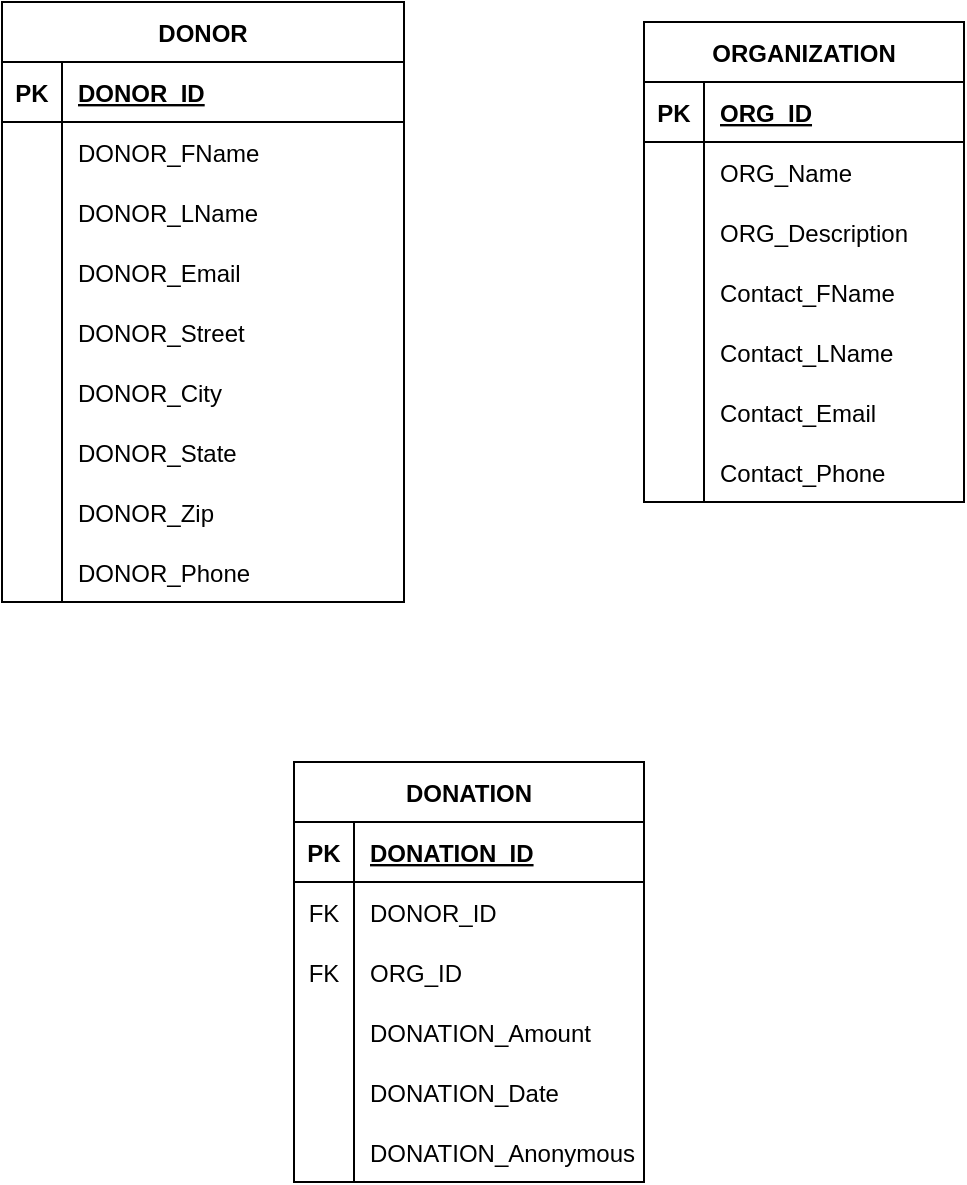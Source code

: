 <mxfile version="23.0.2" type="github">
  <diagram id="R2lEEEUBdFMjLlhIrx00" name="Page-1">
    <mxGraphModel dx="1434" dy="754" grid="1" gridSize="10" guides="1" tooltips="1" connect="1" arrows="1" fold="1" page="1" pageScale="1" pageWidth="850" pageHeight="1100" math="0" shadow="0" extFonts="Permanent Marker^https://fonts.googleapis.com/css?family=Permanent+Marker">
      <root>
        <mxCell id="0" />
        <mxCell id="1" parent="0" />
        <mxCell id="C-vyLk0tnHw3VtMMgP7b-23" value="DONOR" style="shape=table;startSize=30;container=1;collapsible=1;childLayout=tableLayout;fixedRows=1;rowLines=0;fontStyle=1;align=center;resizeLast=1;" parent="1" vertex="1">
          <mxGeometry x="119" y="120" width="201" height="300" as="geometry" />
        </mxCell>
        <mxCell id="C-vyLk0tnHw3VtMMgP7b-24" value="" style="shape=partialRectangle;collapsible=0;dropTarget=0;pointerEvents=0;fillColor=none;points=[[0,0.5],[1,0.5]];portConstraint=eastwest;top=0;left=0;right=0;bottom=1;" parent="C-vyLk0tnHw3VtMMgP7b-23" vertex="1">
          <mxGeometry y="30" width="201" height="30" as="geometry" />
        </mxCell>
        <mxCell id="C-vyLk0tnHw3VtMMgP7b-25" value="PK" style="shape=partialRectangle;overflow=hidden;connectable=0;fillColor=none;top=0;left=0;bottom=0;right=0;fontStyle=1;" parent="C-vyLk0tnHw3VtMMgP7b-24" vertex="1">
          <mxGeometry width="30" height="30" as="geometry">
            <mxRectangle width="30" height="30" as="alternateBounds" />
          </mxGeometry>
        </mxCell>
        <mxCell id="C-vyLk0tnHw3VtMMgP7b-26" value="DONOR_ID" style="shape=partialRectangle;overflow=hidden;connectable=0;fillColor=none;top=0;left=0;bottom=0;right=0;align=left;spacingLeft=6;fontStyle=5;" parent="C-vyLk0tnHw3VtMMgP7b-24" vertex="1">
          <mxGeometry x="30" width="171" height="30" as="geometry">
            <mxRectangle width="171" height="30" as="alternateBounds" />
          </mxGeometry>
        </mxCell>
        <mxCell id="C-vyLk0tnHw3VtMMgP7b-27" value="" style="shape=partialRectangle;collapsible=0;dropTarget=0;pointerEvents=0;fillColor=none;points=[[0,0.5],[1,0.5]];portConstraint=eastwest;top=0;left=0;right=0;bottom=0;" parent="C-vyLk0tnHw3VtMMgP7b-23" vertex="1">
          <mxGeometry y="60" width="201" height="30" as="geometry" />
        </mxCell>
        <mxCell id="C-vyLk0tnHw3VtMMgP7b-28" value="" style="shape=partialRectangle;overflow=hidden;connectable=0;fillColor=none;top=0;left=0;bottom=0;right=0;" parent="C-vyLk0tnHw3VtMMgP7b-27" vertex="1">
          <mxGeometry width="30" height="30" as="geometry">
            <mxRectangle width="30" height="30" as="alternateBounds" />
          </mxGeometry>
        </mxCell>
        <mxCell id="C-vyLk0tnHw3VtMMgP7b-29" value="DONOR_FName" style="shape=partialRectangle;overflow=hidden;connectable=0;fillColor=none;top=0;left=0;bottom=0;right=0;align=left;spacingLeft=6;" parent="C-vyLk0tnHw3VtMMgP7b-27" vertex="1">
          <mxGeometry x="30" width="171" height="30" as="geometry">
            <mxRectangle width="171" height="30" as="alternateBounds" />
          </mxGeometry>
        </mxCell>
        <mxCell id="3hY01HaACpjOvRpewKqC-8" style="shape=partialRectangle;collapsible=0;dropTarget=0;pointerEvents=0;fillColor=none;points=[[0,0.5],[1,0.5]];portConstraint=eastwest;top=0;left=0;right=0;bottom=0;" vertex="1" parent="C-vyLk0tnHw3VtMMgP7b-23">
          <mxGeometry y="90" width="201" height="30" as="geometry" />
        </mxCell>
        <mxCell id="3hY01HaACpjOvRpewKqC-9" style="shape=partialRectangle;overflow=hidden;connectable=0;fillColor=none;top=0;left=0;bottom=0;right=0;" vertex="1" parent="3hY01HaACpjOvRpewKqC-8">
          <mxGeometry width="30" height="30" as="geometry">
            <mxRectangle width="30" height="30" as="alternateBounds" />
          </mxGeometry>
        </mxCell>
        <mxCell id="3hY01HaACpjOvRpewKqC-10" value="DONOR_LName" style="shape=partialRectangle;overflow=hidden;connectable=0;fillColor=none;top=0;left=0;bottom=0;right=0;align=left;spacingLeft=6;" vertex="1" parent="3hY01HaACpjOvRpewKqC-8">
          <mxGeometry x="30" width="171" height="30" as="geometry">
            <mxRectangle width="171" height="30" as="alternateBounds" />
          </mxGeometry>
        </mxCell>
        <mxCell id="3hY01HaACpjOvRpewKqC-11" style="shape=partialRectangle;collapsible=0;dropTarget=0;pointerEvents=0;fillColor=none;points=[[0,0.5],[1,0.5]];portConstraint=eastwest;top=0;left=0;right=0;bottom=0;" vertex="1" parent="C-vyLk0tnHw3VtMMgP7b-23">
          <mxGeometry y="120" width="201" height="30" as="geometry" />
        </mxCell>
        <mxCell id="3hY01HaACpjOvRpewKqC-12" style="shape=partialRectangle;overflow=hidden;connectable=0;fillColor=none;top=0;left=0;bottom=0;right=0;" vertex="1" parent="3hY01HaACpjOvRpewKqC-11">
          <mxGeometry width="30" height="30" as="geometry">
            <mxRectangle width="30" height="30" as="alternateBounds" />
          </mxGeometry>
        </mxCell>
        <mxCell id="3hY01HaACpjOvRpewKqC-13" value="DONOR_Email" style="shape=partialRectangle;overflow=hidden;connectable=0;fillColor=none;top=0;left=0;bottom=0;right=0;align=left;spacingLeft=6;" vertex="1" parent="3hY01HaACpjOvRpewKqC-11">
          <mxGeometry x="30" width="171" height="30" as="geometry">
            <mxRectangle width="171" height="30" as="alternateBounds" />
          </mxGeometry>
        </mxCell>
        <mxCell id="3hY01HaACpjOvRpewKqC-14" style="shape=partialRectangle;collapsible=0;dropTarget=0;pointerEvents=0;fillColor=none;points=[[0,0.5],[1,0.5]];portConstraint=eastwest;top=0;left=0;right=0;bottom=0;" vertex="1" parent="C-vyLk0tnHw3VtMMgP7b-23">
          <mxGeometry y="150" width="201" height="30" as="geometry" />
        </mxCell>
        <mxCell id="3hY01HaACpjOvRpewKqC-15" style="shape=partialRectangle;overflow=hidden;connectable=0;fillColor=none;top=0;left=0;bottom=0;right=0;" vertex="1" parent="3hY01HaACpjOvRpewKqC-14">
          <mxGeometry width="30" height="30" as="geometry">
            <mxRectangle width="30" height="30" as="alternateBounds" />
          </mxGeometry>
        </mxCell>
        <mxCell id="3hY01HaACpjOvRpewKqC-16" value="DONOR_Street" style="shape=partialRectangle;overflow=hidden;connectable=0;fillColor=none;top=0;left=0;bottom=0;right=0;align=left;spacingLeft=6;" vertex="1" parent="3hY01HaACpjOvRpewKqC-14">
          <mxGeometry x="30" width="171" height="30" as="geometry">
            <mxRectangle width="171" height="30" as="alternateBounds" />
          </mxGeometry>
        </mxCell>
        <mxCell id="3hY01HaACpjOvRpewKqC-30" style="shape=partialRectangle;collapsible=0;dropTarget=0;pointerEvents=0;fillColor=none;points=[[0,0.5],[1,0.5]];portConstraint=eastwest;top=0;left=0;right=0;bottom=0;" vertex="1" parent="C-vyLk0tnHw3VtMMgP7b-23">
          <mxGeometry y="180" width="201" height="30" as="geometry" />
        </mxCell>
        <mxCell id="3hY01HaACpjOvRpewKqC-31" style="shape=partialRectangle;overflow=hidden;connectable=0;fillColor=none;top=0;left=0;bottom=0;right=0;" vertex="1" parent="3hY01HaACpjOvRpewKqC-30">
          <mxGeometry width="30" height="30" as="geometry">
            <mxRectangle width="30" height="30" as="alternateBounds" />
          </mxGeometry>
        </mxCell>
        <mxCell id="3hY01HaACpjOvRpewKqC-32" value="DONOR_City" style="shape=partialRectangle;overflow=hidden;connectable=0;fillColor=none;top=0;left=0;bottom=0;right=0;align=left;spacingLeft=6;" vertex="1" parent="3hY01HaACpjOvRpewKqC-30">
          <mxGeometry x="30" width="171" height="30" as="geometry">
            <mxRectangle width="171" height="30" as="alternateBounds" />
          </mxGeometry>
        </mxCell>
        <mxCell id="3hY01HaACpjOvRpewKqC-33" style="shape=partialRectangle;collapsible=0;dropTarget=0;pointerEvents=0;fillColor=none;points=[[0,0.5],[1,0.5]];portConstraint=eastwest;top=0;left=0;right=0;bottom=0;" vertex="1" parent="C-vyLk0tnHw3VtMMgP7b-23">
          <mxGeometry y="210" width="201" height="30" as="geometry" />
        </mxCell>
        <mxCell id="3hY01HaACpjOvRpewKqC-34" style="shape=partialRectangle;overflow=hidden;connectable=0;fillColor=none;top=0;left=0;bottom=0;right=0;" vertex="1" parent="3hY01HaACpjOvRpewKqC-33">
          <mxGeometry width="30" height="30" as="geometry">
            <mxRectangle width="30" height="30" as="alternateBounds" />
          </mxGeometry>
        </mxCell>
        <mxCell id="3hY01HaACpjOvRpewKqC-35" value="DONOR_State" style="shape=partialRectangle;overflow=hidden;connectable=0;fillColor=none;top=0;left=0;bottom=0;right=0;align=left;spacingLeft=6;" vertex="1" parent="3hY01HaACpjOvRpewKqC-33">
          <mxGeometry x="30" width="171" height="30" as="geometry">
            <mxRectangle width="171" height="30" as="alternateBounds" />
          </mxGeometry>
        </mxCell>
        <mxCell id="3hY01HaACpjOvRpewKqC-36" style="shape=partialRectangle;collapsible=0;dropTarget=0;pointerEvents=0;fillColor=none;points=[[0,0.5],[1,0.5]];portConstraint=eastwest;top=0;left=0;right=0;bottom=0;" vertex="1" parent="C-vyLk0tnHw3VtMMgP7b-23">
          <mxGeometry y="240" width="201" height="30" as="geometry" />
        </mxCell>
        <mxCell id="3hY01HaACpjOvRpewKqC-37" style="shape=partialRectangle;overflow=hidden;connectable=0;fillColor=none;top=0;left=0;bottom=0;right=0;" vertex="1" parent="3hY01HaACpjOvRpewKqC-36">
          <mxGeometry width="30" height="30" as="geometry">
            <mxRectangle width="30" height="30" as="alternateBounds" />
          </mxGeometry>
        </mxCell>
        <mxCell id="3hY01HaACpjOvRpewKqC-38" value="DONOR_Zip" style="shape=partialRectangle;overflow=hidden;connectable=0;fillColor=none;top=0;left=0;bottom=0;right=0;align=left;spacingLeft=6;" vertex="1" parent="3hY01HaACpjOvRpewKqC-36">
          <mxGeometry x="30" width="171" height="30" as="geometry">
            <mxRectangle width="171" height="30" as="alternateBounds" />
          </mxGeometry>
        </mxCell>
        <mxCell id="3hY01HaACpjOvRpewKqC-39" style="shape=partialRectangle;collapsible=0;dropTarget=0;pointerEvents=0;fillColor=none;points=[[0,0.5],[1,0.5]];portConstraint=eastwest;top=0;left=0;right=0;bottom=0;" vertex="1" parent="C-vyLk0tnHw3VtMMgP7b-23">
          <mxGeometry y="270" width="201" height="30" as="geometry" />
        </mxCell>
        <mxCell id="3hY01HaACpjOvRpewKqC-40" style="shape=partialRectangle;overflow=hidden;connectable=0;fillColor=none;top=0;left=0;bottom=0;right=0;" vertex="1" parent="3hY01HaACpjOvRpewKqC-39">
          <mxGeometry width="30" height="30" as="geometry">
            <mxRectangle width="30" height="30" as="alternateBounds" />
          </mxGeometry>
        </mxCell>
        <mxCell id="3hY01HaACpjOvRpewKqC-41" value="DONOR_Phone" style="shape=partialRectangle;overflow=hidden;connectable=0;fillColor=none;top=0;left=0;bottom=0;right=0;align=left;spacingLeft=6;" vertex="1" parent="3hY01HaACpjOvRpewKqC-39">
          <mxGeometry x="30" width="171" height="30" as="geometry">
            <mxRectangle width="171" height="30" as="alternateBounds" />
          </mxGeometry>
        </mxCell>
        <mxCell id="3hY01HaACpjOvRpewKqC-54" value="ORGANIZATION" style="shape=table;startSize=30;container=1;collapsible=1;childLayout=tableLayout;fixedRows=1;rowLines=0;fontStyle=1;align=center;resizeLast=1;" vertex="1" parent="1">
          <mxGeometry x="440" y="130" width="160" height="240" as="geometry" />
        </mxCell>
        <mxCell id="3hY01HaACpjOvRpewKqC-55" value="" style="shape=partialRectangle;collapsible=0;dropTarget=0;pointerEvents=0;fillColor=none;points=[[0,0.5],[1,0.5]];portConstraint=eastwest;top=0;left=0;right=0;bottom=1;" vertex="1" parent="3hY01HaACpjOvRpewKqC-54">
          <mxGeometry y="30" width="160" height="30" as="geometry" />
        </mxCell>
        <mxCell id="3hY01HaACpjOvRpewKqC-56" value="PK" style="shape=partialRectangle;overflow=hidden;connectable=0;fillColor=none;top=0;left=0;bottom=0;right=0;fontStyle=1;" vertex="1" parent="3hY01HaACpjOvRpewKqC-55">
          <mxGeometry width="30" height="30" as="geometry">
            <mxRectangle width="30" height="30" as="alternateBounds" />
          </mxGeometry>
        </mxCell>
        <mxCell id="3hY01HaACpjOvRpewKqC-57" value="ORG_ID" style="shape=partialRectangle;overflow=hidden;connectable=0;fillColor=none;top=0;left=0;bottom=0;right=0;align=left;spacingLeft=6;fontStyle=5;" vertex="1" parent="3hY01HaACpjOvRpewKqC-55">
          <mxGeometry x="30" width="130" height="30" as="geometry">
            <mxRectangle width="130" height="30" as="alternateBounds" />
          </mxGeometry>
        </mxCell>
        <mxCell id="3hY01HaACpjOvRpewKqC-58" value="" style="shape=partialRectangle;collapsible=0;dropTarget=0;pointerEvents=0;fillColor=none;points=[[0,0.5],[1,0.5]];portConstraint=eastwest;top=0;left=0;right=0;bottom=0;" vertex="1" parent="3hY01HaACpjOvRpewKqC-54">
          <mxGeometry y="60" width="160" height="30" as="geometry" />
        </mxCell>
        <mxCell id="3hY01HaACpjOvRpewKqC-59" value="" style="shape=partialRectangle;overflow=hidden;connectable=0;fillColor=none;top=0;left=0;bottom=0;right=0;" vertex="1" parent="3hY01HaACpjOvRpewKqC-58">
          <mxGeometry width="30" height="30" as="geometry">
            <mxRectangle width="30" height="30" as="alternateBounds" />
          </mxGeometry>
        </mxCell>
        <mxCell id="3hY01HaACpjOvRpewKqC-60" value="ORG_Name" style="shape=partialRectangle;overflow=hidden;connectable=0;fillColor=none;top=0;left=0;bottom=0;right=0;align=left;spacingLeft=6;" vertex="1" parent="3hY01HaACpjOvRpewKqC-58">
          <mxGeometry x="30" width="130" height="30" as="geometry">
            <mxRectangle width="130" height="30" as="alternateBounds" />
          </mxGeometry>
        </mxCell>
        <mxCell id="3hY01HaACpjOvRpewKqC-61" style="shape=partialRectangle;collapsible=0;dropTarget=0;pointerEvents=0;fillColor=none;points=[[0,0.5],[1,0.5]];portConstraint=eastwest;top=0;left=0;right=0;bottom=0;" vertex="1" parent="3hY01HaACpjOvRpewKqC-54">
          <mxGeometry y="90" width="160" height="30" as="geometry" />
        </mxCell>
        <mxCell id="3hY01HaACpjOvRpewKqC-62" style="shape=partialRectangle;overflow=hidden;connectable=0;fillColor=none;top=0;left=0;bottom=0;right=0;" vertex="1" parent="3hY01HaACpjOvRpewKqC-61">
          <mxGeometry width="30" height="30" as="geometry">
            <mxRectangle width="30" height="30" as="alternateBounds" />
          </mxGeometry>
        </mxCell>
        <mxCell id="3hY01HaACpjOvRpewKqC-63" value="ORG_Description" style="shape=partialRectangle;overflow=hidden;connectable=0;fillColor=none;top=0;left=0;bottom=0;right=0;align=left;spacingLeft=6;" vertex="1" parent="3hY01HaACpjOvRpewKqC-61">
          <mxGeometry x="30" width="130" height="30" as="geometry">
            <mxRectangle width="130" height="30" as="alternateBounds" />
          </mxGeometry>
        </mxCell>
        <mxCell id="3hY01HaACpjOvRpewKqC-64" style="shape=partialRectangle;collapsible=0;dropTarget=0;pointerEvents=0;fillColor=none;points=[[0,0.5],[1,0.5]];portConstraint=eastwest;top=0;left=0;right=0;bottom=0;" vertex="1" parent="3hY01HaACpjOvRpewKqC-54">
          <mxGeometry y="120" width="160" height="30" as="geometry" />
        </mxCell>
        <mxCell id="3hY01HaACpjOvRpewKqC-65" style="shape=partialRectangle;overflow=hidden;connectable=0;fillColor=none;top=0;left=0;bottom=0;right=0;" vertex="1" parent="3hY01HaACpjOvRpewKqC-64">
          <mxGeometry width="30" height="30" as="geometry">
            <mxRectangle width="30" height="30" as="alternateBounds" />
          </mxGeometry>
        </mxCell>
        <mxCell id="3hY01HaACpjOvRpewKqC-66" value="Contact_FName" style="shape=partialRectangle;overflow=hidden;connectable=0;fillColor=none;top=0;left=0;bottom=0;right=0;align=left;spacingLeft=6;" vertex="1" parent="3hY01HaACpjOvRpewKqC-64">
          <mxGeometry x="30" width="130" height="30" as="geometry">
            <mxRectangle width="130" height="30" as="alternateBounds" />
          </mxGeometry>
        </mxCell>
        <mxCell id="3hY01HaACpjOvRpewKqC-67" style="shape=partialRectangle;collapsible=0;dropTarget=0;pointerEvents=0;fillColor=none;points=[[0,0.5],[1,0.5]];portConstraint=eastwest;top=0;left=0;right=0;bottom=0;" vertex="1" parent="3hY01HaACpjOvRpewKqC-54">
          <mxGeometry y="150" width="160" height="30" as="geometry" />
        </mxCell>
        <mxCell id="3hY01HaACpjOvRpewKqC-68" style="shape=partialRectangle;overflow=hidden;connectable=0;fillColor=none;top=0;left=0;bottom=0;right=0;" vertex="1" parent="3hY01HaACpjOvRpewKqC-67">
          <mxGeometry width="30" height="30" as="geometry">
            <mxRectangle width="30" height="30" as="alternateBounds" />
          </mxGeometry>
        </mxCell>
        <mxCell id="3hY01HaACpjOvRpewKqC-69" value="Contact_LName" style="shape=partialRectangle;overflow=hidden;connectable=0;fillColor=none;top=0;left=0;bottom=0;right=0;align=left;spacingLeft=6;" vertex="1" parent="3hY01HaACpjOvRpewKqC-67">
          <mxGeometry x="30" width="130" height="30" as="geometry">
            <mxRectangle width="130" height="30" as="alternateBounds" />
          </mxGeometry>
        </mxCell>
        <mxCell id="3hY01HaACpjOvRpewKqC-70" style="shape=partialRectangle;collapsible=0;dropTarget=0;pointerEvents=0;fillColor=none;points=[[0,0.5],[1,0.5]];portConstraint=eastwest;top=0;left=0;right=0;bottom=0;" vertex="1" parent="3hY01HaACpjOvRpewKqC-54">
          <mxGeometry y="180" width="160" height="30" as="geometry" />
        </mxCell>
        <mxCell id="3hY01HaACpjOvRpewKqC-71" style="shape=partialRectangle;overflow=hidden;connectable=0;fillColor=none;top=0;left=0;bottom=0;right=0;" vertex="1" parent="3hY01HaACpjOvRpewKqC-70">
          <mxGeometry width="30" height="30" as="geometry">
            <mxRectangle width="30" height="30" as="alternateBounds" />
          </mxGeometry>
        </mxCell>
        <mxCell id="3hY01HaACpjOvRpewKqC-72" value="Contact_Email" style="shape=partialRectangle;overflow=hidden;connectable=0;fillColor=none;top=0;left=0;bottom=0;right=0;align=left;spacingLeft=6;" vertex="1" parent="3hY01HaACpjOvRpewKqC-70">
          <mxGeometry x="30" width="130" height="30" as="geometry">
            <mxRectangle width="130" height="30" as="alternateBounds" />
          </mxGeometry>
        </mxCell>
        <mxCell id="3hY01HaACpjOvRpewKqC-73" style="shape=partialRectangle;collapsible=0;dropTarget=0;pointerEvents=0;fillColor=none;points=[[0,0.5],[1,0.5]];portConstraint=eastwest;top=0;left=0;right=0;bottom=0;" vertex="1" parent="3hY01HaACpjOvRpewKqC-54">
          <mxGeometry y="210" width="160" height="30" as="geometry" />
        </mxCell>
        <mxCell id="3hY01HaACpjOvRpewKqC-74" style="shape=partialRectangle;overflow=hidden;connectable=0;fillColor=none;top=0;left=0;bottom=0;right=0;" vertex="1" parent="3hY01HaACpjOvRpewKqC-73">
          <mxGeometry width="30" height="30" as="geometry">
            <mxRectangle width="30" height="30" as="alternateBounds" />
          </mxGeometry>
        </mxCell>
        <mxCell id="3hY01HaACpjOvRpewKqC-75" value="Contact_Phone" style="shape=partialRectangle;overflow=hidden;connectable=0;fillColor=none;top=0;left=0;bottom=0;right=0;align=left;spacingLeft=6;" vertex="1" parent="3hY01HaACpjOvRpewKqC-73">
          <mxGeometry x="30" width="130" height="30" as="geometry">
            <mxRectangle width="130" height="30" as="alternateBounds" />
          </mxGeometry>
        </mxCell>
        <mxCell id="3hY01HaACpjOvRpewKqC-82" value="DONATION" style="shape=table;startSize=30;container=1;collapsible=1;childLayout=tableLayout;fixedRows=1;rowLines=0;fontStyle=1;align=center;resizeLast=1;" vertex="1" parent="1">
          <mxGeometry x="265" y="500" width="175" height="210" as="geometry" />
        </mxCell>
        <mxCell id="3hY01HaACpjOvRpewKqC-83" value="" style="shape=partialRectangle;collapsible=0;dropTarget=0;pointerEvents=0;fillColor=none;points=[[0,0.5],[1,0.5]];portConstraint=eastwest;top=0;left=0;right=0;bottom=1;" vertex="1" parent="3hY01HaACpjOvRpewKqC-82">
          <mxGeometry y="30" width="175" height="30" as="geometry" />
        </mxCell>
        <mxCell id="3hY01HaACpjOvRpewKqC-84" value="PK" style="shape=partialRectangle;overflow=hidden;connectable=0;fillColor=none;top=0;left=0;bottom=0;right=0;fontStyle=1;" vertex="1" parent="3hY01HaACpjOvRpewKqC-83">
          <mxGeometry width="30" height="30" as="geometry">
            <mxRectangle width="30" height="30" as="alternateBounds" />
          </mxGeometry>
        </mxCell>
        <mxCell id="3hY01HaACpjOvRpewKqC-85" value="DONATION_ID" style="shape=partialRectangle;overflow=hidden;connectable=0;fillColor=none;top=0;left=0;bottom=0;right=0;align=left;spacingLeft=6;fontStyle=5;" vertex="1" parent="3hY01HaACpjOvRpewKqC-83">
          <mxGeometry x="30" width="145" height="30" as="geometry">
            <mxRectangle width="145" height="30" as="alternateBounds" />
          </mxGeometry>
        </mxCell>
        <mxCell id="3hY01HaACpjOvRpewKqC-86" value="" style="shape=partialRectangle;collapsible=0;dropTarget=0;pointerEvents=0;fillColor=none;points=[[0,0.5],[1,0.5]];portConstraint=eastwest;top=0;left=0;right=0;bottom=0;" vertex="1" parent="3hY01HaACpjOvRpewKqC-82">
          <mxGeometry y="60" width="175" height="30" as="geometry" />
        </mxCell>
        <mxCell id="3hY01HaACpjOvRpewKqC-87" value="FK" style="shape=partialRectangle;overflow=hidden;connectable=0;fillColor=none;top=0;left=0;bottom=0;right=0;" vertex="1" parent="3hY01HaACpjOvRpewKqC-86">
          <mxGeometry width="30" height="30" as="geometry">
            <mxRectangle width="30" height="30" as="alternateBounds" />
          </mxGeometry>
        </mxCell>
        <mxCell id="3hY01HaACpjOvRpewKqC-88" value="DONOR_ID" style="shape=partialRectangle;overflow=hidden;connectable=0;fillColor=none;top=0;left=0;bottom=0;right=0;align=left;spacingLeft=6;" vertex="1" parent="3hY01HaACpjOvRpewKqC-86">
          <mxGeometry x="30" width="145" height="30" as="geometry">
            <mxRectangle width="145" height="30" as="alternateBounds" />
          </mxGeometry>
        </mxCell>
        <mxCell id="3hY01HaACpjOvRpewKqC-89" style="shape=partialRectangle;collapsible=0;dropTarget=0;pointerEvents=0;fillColor=none;points=[[0,0.5],[1,0.5]];portConstraint=eastwest;top=0;left=0;right=0;bottom=0;" vertex="1" parent="3hY01HaACpjOvRpewKqC-82">
          <mxGeometry y="90" width="175" height="30" as="geometry" />
        </mxCell>
        <mxCell id="3hY01HaACpjOvRpewKqC-90" value="FK" style="shape=partialRectangle;overflow=hidden;connectable=0;fillColor=none;top=0;left=0;bottom=0;right=0;" vertex="1" parent="3hY01HaACpjOvRpewKqC-89">
          <mxGeometry width="30" height="30" as="geometry">
            <mxRectangle width="30" height="30" as="alternateBounds" />
          </mxGeometry>
        </mxCell>
        <mxCell id="3hY01HaACpjOvRpewKqC-91" value="ORG_ID" style="shape=partialRectangle;overflow=hidden;connectable=0;fillColor=none;top=0;left=0;bottom=0;right=0;align=left;spacingLeft=6;" vertex="1" parent="3hY01HaACpjOvRpewKqC-89">
          <mxGeometry x="30" width="145" height="30" as="geometry">
            <mxRectangle width="145" height="30" as="alternateBounds" />
          </mxGeometry>
        </mxCell>
        <mxCell id="3hY01HaACpjOvRpewKqC-92" style="shape=partialRectangle;collapsible=0;dropTarget=0;pointerEvents=0;fillColor=none;points=[[0,0.5],[1,0.5]];portConstraint=eastwest;top=0;left=0;right=0;bottom=0;" vertex="1" parent="3hY01HaACpjOvRpewKqC-82">
          <mxGeometry y="120" width="175" height="30" as="geometry" />
        </mxCell>
        <mxCell id="3hY01HaACpjOvRpewKqC-93" style="shape=partialRectangle;overflow=hidden;connectable=0;fillColor=none;top=0;left=0;bottom=0;right=0;" vertex="1" parent="3hY01HaACpjOvRpewKqC-92">
          <mxGeometry width="30" height="30" as="geometry">
            <mxRectangle width="30" height="30" as="alternateBounds" />
          </mxGeometry>
        </mxCell>
        <mxCell id="3hY01HaACpjOvRpewKqC-94" value="DONATION_Amount" style="shape=partialRectangle;overflow=hidden;connectable=0;fillColor=none;top=0;left=0;bottom=0;right=0;align=left;spacingLeft=6;" vertex="1" parent="3hY01HaACpjOvRpewKqC-92">
          <mxGeometry x="30" width="145" height="30" as="geometry">
            <mxRectangle width="145" height="30" as="alternateBounds" />
          </mxGeometry>
        </mxCell>
        <mxCell id="3hY01HaACpjOvRpewKqC-95" style="shape=partialRectangle;collapsible=0;dropTarget=0;pointerEvents=0;fillColor=none;points=[[0,0.5],[1,0.5]];portConstraint=eastwest;top=0;left=0;right=0;bottom=0;" vertex="1" parent="3hY01HaACpjOvRpewKqC-82">
          <mxGeometry y="150" width="175" height="30" as="geometry" />
        </mxCell>
        <mxCell id="3hY01HaACpjOvRpewKqC-96" style="shape=partialRectangle;overflow=hidden;connectable=0;fillColor=none;top=0;left=0;bottom=0;right=0;" vertex="1" parent="3hY01HaACpjOvRpewKqC-95">
          <mxGeometry width="30" height="30" as="geometry">
            <mxRectangle width="30" height="30" as="alternateBounds" />
          </mxGeometry>
        </mxCell>
        <mxCell id="3hY01HaACpjOvRpewKqC-97" value="DONATION_Date" style="shape=partialRectangle;overflow=hidden;connectable=0;fillColor=none;top=0;left=0;bottom=0;right=0;align=left;spacingLeft=6;" vertex="1" parent="3hY01HaACpjOvRpewKqC-95">
          <mxGeometry x="30" width="145" height="30" as="geometry">
            <mxRectangle width="145" height="30" as="alternateBounds" />
          </mxGeometry>
        </mxCell>
        <mxCell id="3hY01HaACpjOvRpewKqC-98" style="shape=partialRectangle;collapsible=0;dropTarget=0;pointerEvents=0;fillColor=none;points=[[0,0.5],[1,0.5]];portConstraint=eastwest;top=0;left=0;right=0;bottom=0;" vertex="1" parent="3hY01HaACpjOvRpewKqC-82">
          <mxGeometry y="180" width="175" height="30" as="geometry" />
        </mxCell>
        <mxCell id="3hY01HaACpjOvRpewKqC-99" style="shape=partialRectangle;overflow=hidden;connectable=0;fillColor=none;top=0;left=0;bottom=0;right=0;" vertex="1" parent="3hY01HaACpjOvRpewKqC-98">
          <mxGeometry width="30" height="30" as="geometry">
            <mxRectangle width="30" height="30" as="alternateBounds" />
          </mxGeometry>
        </mxCell>
        <mxCell id="3hY01HaACpjOvRpewKqC-100" value="DONATION_Anonymous" style="shape=partialRectangle;overflow=hidden;connectable=0;fillColor=none;top=0;left=0;bottom=0;right=0;align=left;spacingLeft=6;" vertex="1" parent="3hY01HaACpjOvRpewKqC-98">
          <mxGeometry x="30" width="145" height="30" as="geometry">
            <mxRectangle width="145" height="30" as="alternateBounds" />
          </mxGeometry>
        </mxCell>
      </root>
    </mxGraphModel>
  </diagram>
</mxfile>
